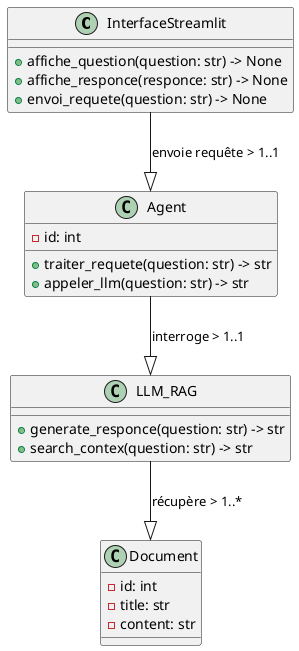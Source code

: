 @startuml

class InterfaceStreamlit {
    + affiche_question(question: str) -> None
    + affiche_responce(responce: str) -> None
    + envoi_requete(question: str) -> None
}

class Agent {
    - id: int

    + traiter_requete(question: str) -> str
    + appeler_llm(question: str) -> str
}

class LLM_RAG {
    + generate_responce(question: str) -> str
    + search_contex(question: str) -> str
}

class Document {
    - id: int
    - title: str
    - content: str
}

InterfaceStreamlit --|> Agent : envoie requête > 1..1
Agent --|> LLM_RAG : interroge > 1..1
LLM_RAG --|> Document : récupère > 1..*

@enduml
